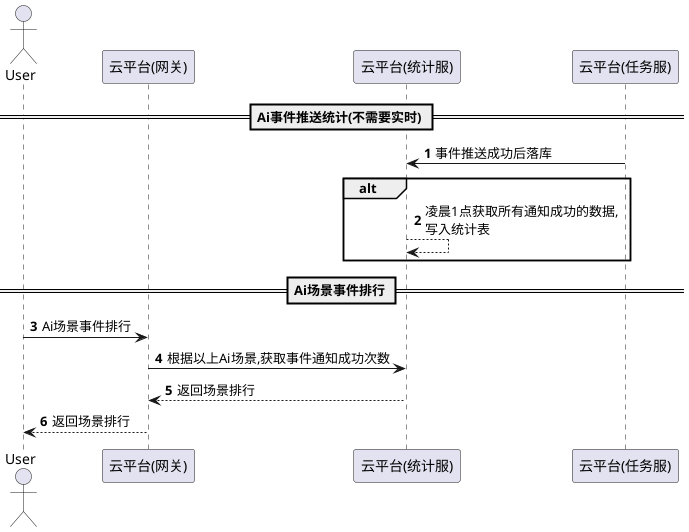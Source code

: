 @startuml
autonumber
== Ai事件推送统计(不需要实时) ==
actor User as user
participant "云平台(网关)" as gw
participant "云平台(统计服)" as st
participant "云平台(任务服)" as notify

notify -> st : 事件推送成功后落库
alt
    st --> st : 凌晨1点获取所有通知成功的数据,\n写入统计表
end

== Ai场景事件排行 ==

user -> gw : Ai场景事件排行
'gw <-- gw : 查询Ai场景
gw -> st : 根据以上Ai场景,获取事件通知成功次数
gw <-- st : 返回场景排行
gw --> user : 返回场景排行

@enduml